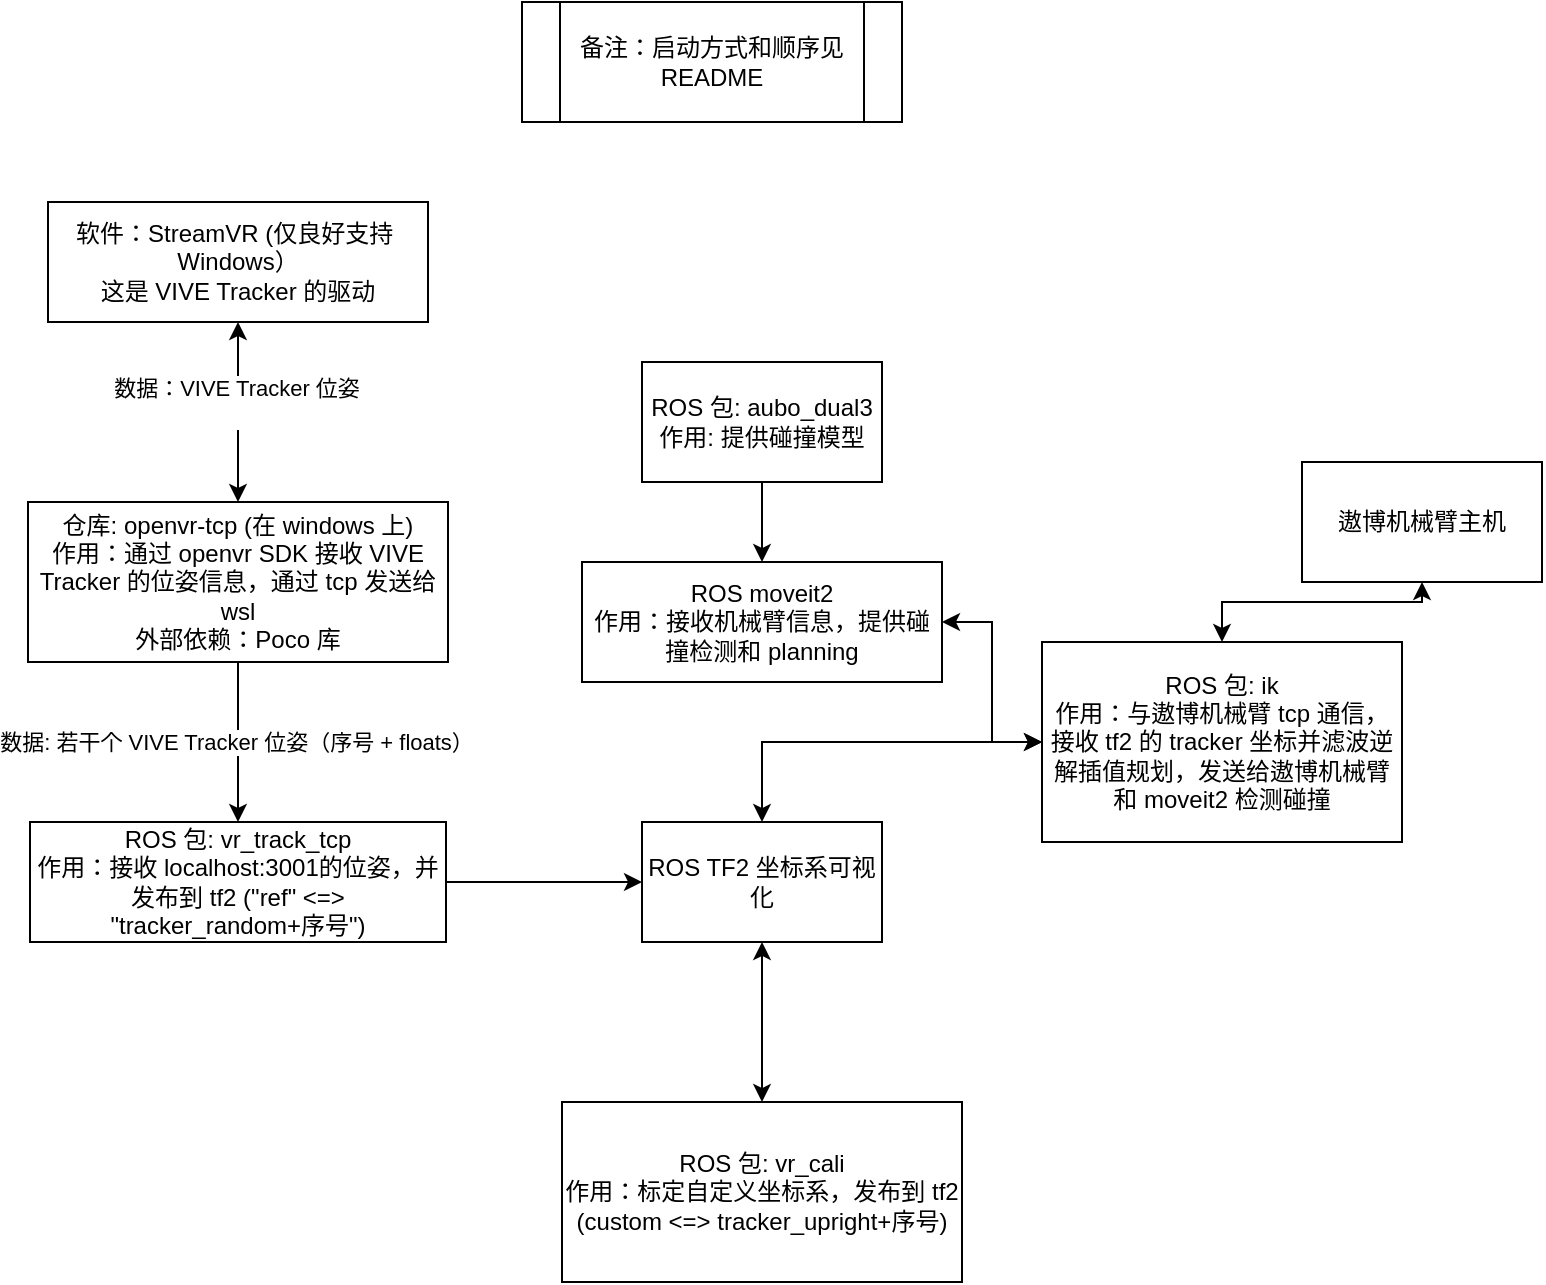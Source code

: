 <mxfile version="24.7.7">
  <diagram name="第 1 页" id="AnMRVbrkqxffbET3McZs">
    <mxGraphModel dx="1137" dy="729" grid="1" gridSize="10" guides="1" tooltips="1" connect="1" arrows="1" fold="1" page="1" pageScale="1" pageWidth="827" pageHeight="1169" math="0" shadow="0">
      <root>
        <mxCell id="0" />
        <mxCell id="1" parent="0" />
        <mxCell id="jegcrzORA-ZSloYt-0iM-11" style="edgeStyle=orthogonalEdgeStyle;rounded=0;orthogonalLoop=1;jettySize=auto;html=1;" edge="1" parent="1" source="jegcrzORA-ZSloYt-0iM-1" target="jegcrzORA-ZSloYt-0iM-9">
          <mxGeometry relative="1" as="geometry" />
        </mxCell>
        <mxCell id="jegcrzORA-ZSloYt-0iM-12" value="数据: 若干个 VIVE Tracker 位姿（序号 + floats）" style="edgeLabel;html=1;align=center;verticalAlign=middle;resizable=0;points=[];" vertex="1" connectable="0" parent="jegcrzORA-ZSloYt-0iM-11">
          <mxGeometry x="-0.013" y="-1" relative="1" as="geometry">
            <mxPoint as="offset" />
          </mxGeometry>
        </mxCell>
        <mxCell id="jegcrzORA-ZSloYt-0iM-1" value="仓库: openvr-tcp (在 windows 上)&lt;br&gt;作用：通过 openvr SDK 接收 VIVE Tracker 的位姿信息，通过 tcp 发送给 wsl&lt;div&gt;外部依赖：Poco 库&lt;/div&gt;" style="rounded=0;whiteSpace=wrap;html=1;" vertex="1" parent="1">
          <mxGeometry x="213" y="320" width="210" height="80" as="geometry" />
        </mxCell>
        <mxCell id="jegcrzORA-ZSloYt-0iM-3" style="edgeStyle=orthogonalEdgeStyle;rounded=0;orthogonalLoop=1;jettySize=auto;html=1;entryX=0.5;entryY=0;entryDx=0;entryDy=0;startArrow=classic;startFill=1;" edge="1" parent="1" source="jegcrzORA-ZSloYt-0iM-2" target="jegcrzORA-ZSloYt-0iM-1">
          <mxGeometry relative="1" as="geometry" />
        </mxCell>
        <mxCell id="jegcrzORA-ZSloYt-0iM-5" value="数据：VIVE Tracker 位姿&lt;div&gt;&lt;br&gt;&lt;/div&gt;" style="edgeLabel;html=1;align=center;verticalAlign=middle;resizable=0;points=[];" vertex="1" connectable="0" parent="jegcrzORA-ZSloYt-0iM-3">
          <mxGeometry x="-0.116" y="-1" relative="1" as="geometry">
            <mxPoint as="offset" />
          </mxGeometry>
        </mxCell>
        <mxCell id="jegcrzORA-ZSloYt-0iM-2" value="软件：StreamVR (仅良好支持&amp;nbsp; Windows）&lt;div&gt;这是 VIVE Tracker 的驱动&lt;/div&gt;" style="rounded=0;whiteSpace=wrap;html=1;" vertex="1" parent="1">
          <mxGeometry x="223" y="170" width="190" height="60" as="geometry" />
        </mxCell>
        <mxCell id="jegcrzORA-ZSloYt-0iM-8" value="备注：启动方式和顺序见 README" style="shape=process;whiteSpace=wrap;html=1;backgroundOutline=1;" vertex="1" parent="1">
          <mxGeometry x="460" y="70" width="190" height="60" as="geometry" />
        </mxCell>
        <mxCell id="jegcrzORA-ZSloYt-0iM-14" style="edgeStyle=orthogonalEdgeStyle;rounded=0;orthogonalLoop=1;jettySize=auto;html=1;entryX=0;entryY=0.5;entryDx=0;entryDy=0;" edge="1" parent="1" source="jegcrzORA-ZSloYt-0iM-9" target="jegcrzORA-ZSloYt-0iM-13">
          <mxGeometry relative="1" as="geometry" />
        </mxCell>
        <mxCell id="jegcrzORA-ZSloYt-0iM-9" value="ROS 包: vr_track_tcp&lt;div&gt;作用：接收 l&lt;span style=&quot;background-color: initial;&quot;&gt;ocalhost:3001的位姿，并&lt;/span&gt;&lt;/div&gt;&lt;div&gt;发布到 tf2 (&quot;ref&quot; &amp;lt;=&amp;gt; &quot;tracker_random+序号&quot;)&lt;/div&gt;" style="rounded=0;whiteSpace=wrap;html=1;" vertex="1" parent="1">
          <mxGeometry x="214" y="480" width="208" height="60" as="geometry" />
        </mxCell>
        <mxCell id="jegcrzORA-ZSloYt-0iM-34" style="edgeStyle=orthogonalEdgeStyle;rounded=0;orthogonalLoop=1;jettySize=auto;html=1;exitX=0.5;exitY=0;exitDx=0;exitDy=0;entryX=0;entryY=0.5;entryDx=0;entryDy=0;startArrow=classic;startFill=1;" edge="1" parent="1" source="jegcrzORA-ZSloYt-0iM-13" target="jegcrzORA-ZSloYt-0iM-17">
          <mxGeometry relative="1" as="geometry" />
        </mxCell>
        <mxCell id="jegcrzORA-ZSloYt-0iM-13" value="ROS TF2 坐标系可视化" style="rounded=0;whiteSpace=wrap;html=1;" vertex="1" parent="1">
          <mxGeometry x="520" y="480" width="120" height="60" as="geometry" />
        </mxCell>
        <mxCell id="jegcrzORA-ZSloYt-0iM-35" style="edgeStyle=orthogonalEdgeStyle;rounded=0;orthogonalLoop=1;jettySize=auto;html=1;entryX=0.5;entryY=1;entryDx=0;entryDy=0;startArrow=classic;startFill=1;" edge="1" parent="1" source="jegcrzORA-ZSloYt-0iM-15" target="jegcrzORA-ZSloYt-0iM-13">
          <mxGeometry relative="1" as="geometry" />
        </mxCell>
        <mxCell id="jegcrzORA-ZSloYt-0iM-15" value="ROS 包: vr_cali&lt;div&gt;作用：标定自定义坐标系，发布到 tf2 (custom &amp;lt;=&amp;gt; tracker_upright+序号)&lt;/div&gt;" style="rounded=0;whiteSpace=wrap;html=1;" vertex="1" parent="1">
          <mxGeometry x="480" y="620" width="200" height="90" as="geometry" />
        </mxCell>
        <mxCell id="jegcrzORA-ZSloYt-0iM-30" style="edgeStyle=orthogonalEdgeStyle;rounded=0;orthogonalLoop=1;jettySize=auto;html=1;exitX=0.5;exitY=0;exitDx=0;exitDy=0;entryX=0.5;entryY=1;entryDx=0;entryDy=0;startArrow=classic;startFill=1;" edge="1" parent="1" source="jegcrzORA-ZSloYt-0iM-17" target="jegcrzORA-ZSloYt-0iM-31">
          <mxGeometry relative="1" as="geometry">
            <mxPoint x="910.0" y="370" as="targetPoint" />
          </mxGeometry>
        </mxCell>
        <mxCell id="jegcrzORA-ZSloYt-0iM-17" value="ROS 包: ik&lt;div&gt;作用：与遨博机械臂 tcp 通信，接收 tf2 的 tracker 坐标并滤波逆解插值规划，发送给遨博机械臂和 moveit2 检测碰撞&lt;/div&gt;" style="rounded=0;whiteSpace=wrap;html=1;" vertex="1" parent="1">
          <mxGeometry x="720" y="390" width="180" height="100" as="geometry" />
        </mxCell>
        <mxCell id="jegcrzORA-ZSloYt-0iM-23" style="edgeStyle=orthogonalEdgeStyle;rounded=0;orthogonalLoop=1;jettySize=auto;html=1;entryX=0.5;entryY=0;entryDx=0;entryDy=0;" edge="1" parent="1" source="jegcrzORA-ZSloYt-0iM-21" target="jegcrzORA-ZSloYt-0iM-22">
          <mxGeometry relative="1" as="geometry" />
        </mxCell>
        <mxCell id="jegcrzORA-ZSloYt-0iM-21" value="ROS 包: aubo_dual3&lt;div&gt;作用: 提供碰撞模型&lt;/div&gt;" style="rounded=0;whiteSpace=wrap;html=1;" vertex="1" parent="1">
          <mxGeometry x="520" y="250" width="120" height="60" as="geometry" />
        </mxCell>
        <mxCell id="jegcrzORA-ZSloYt-0iM-32" style="edgeStyle=orthogonalEdgeStyle;rounded=0;orthogonalLoop=1;jettySize=auto;html=1;entryX=0;entryY=0.5;entryDx=0;entryDy=0;startArrow=classic;startFill=1;" edge="1" parent="1" source="jegcrzORA-ZSloYt-0iM-22" target="jegcrzORA-ZSloYt-0iM-17">
          <mxGeometry relative="1" as="geometry" />
        </mxCell>
        <mxCell id="jegcrzORA-ZSloYt-0iM-22" value="ROS moveit2&lt;div&gt;作用：接收机械臂信息，提供碰撞检测和 planning&lt;/div&gt;" style="rounded=0;whiteSpace=wrap;html=1;" vertex="1" parent="1">
          <mxGeometry x="490" y="350" width="180" height="60" as="geometry" />
        </mxCell>
        <mxCell id="jegcrzORA-ZSloYt-0iM-31" value="遨博机械臂主机" style="rounded=0;whiteSpace=wrap;html=1;" vertex="1" parent="1">
          <mxGeometry x="850" y="300" width="120" height="60" as="geometry" />
        </mxCell>
      </root>
    </mxGraphModel>
  </diagram>
</mxfile>

